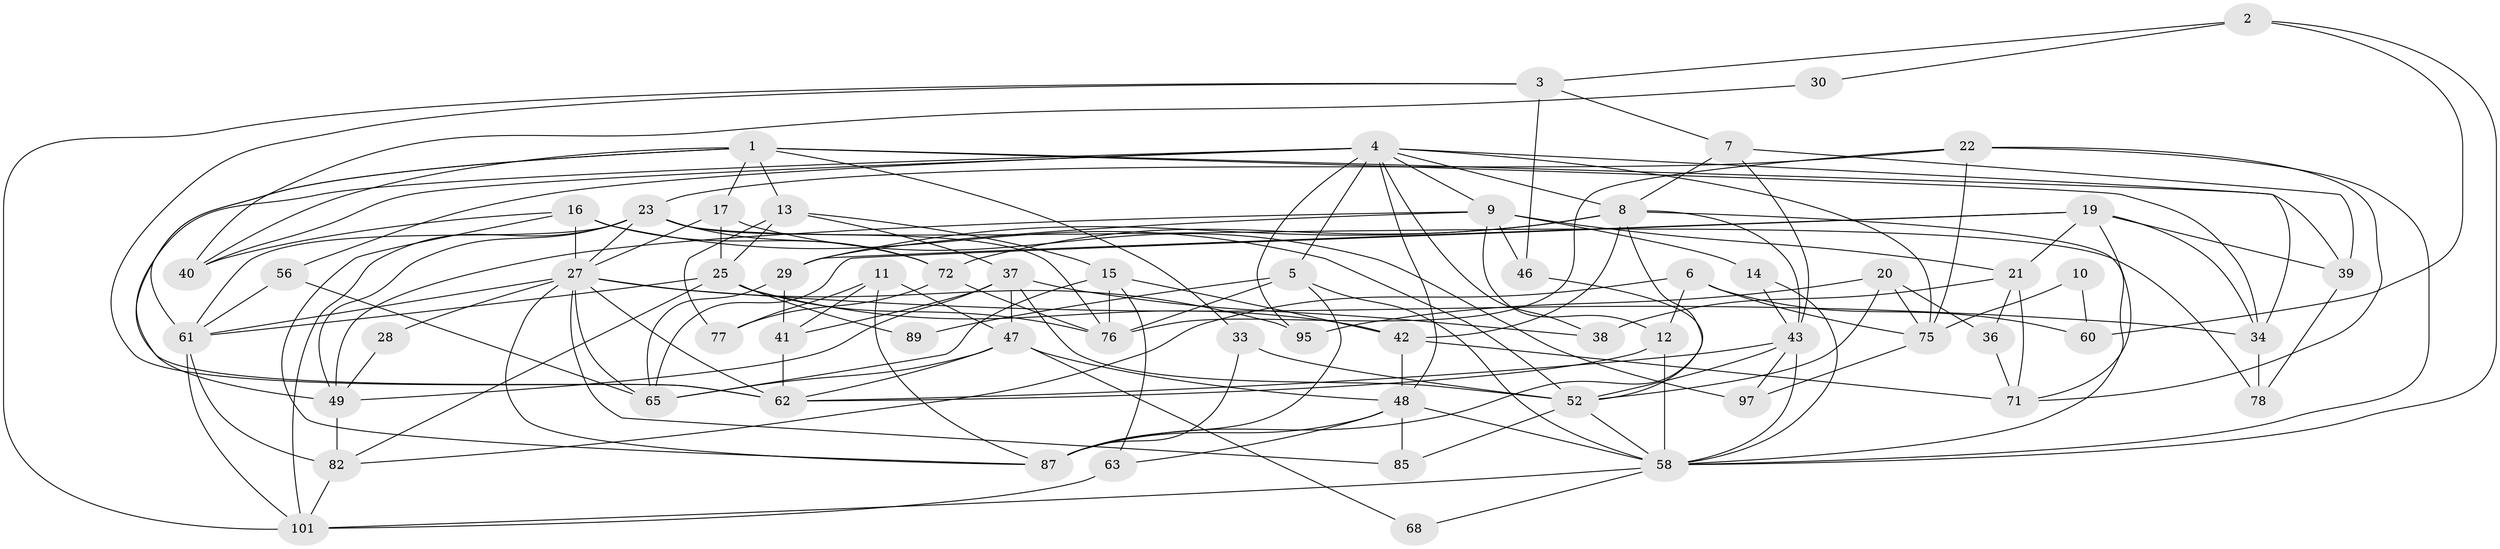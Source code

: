 // Generated by graph-tools (version 1.1) at 2025/52/02/27/25 19:52:03]
// undirected, 63 vertices, 158 edges
graph export_dot {
graph [start="1"]
  node [color=gray90,style=filled];
  1 [super="+35"];
  2;
  3 [super="+83"];
  4 [super="+96"];
  5 [super="+26"];
  6;
  7;
  8 [super="+18"];
  9 [super="+53"];
  10 [super="+79"];
  11 [super="+70"];
  12 [super="+54"];
  13 [super="+44"];
  14;
  15;
  16 [super="+31"];
  17;
  19 [super="+84"];
  20 [super="+90"];
  21 [super="+32"];
  22 [super="+24"];
  23 [super="+51"];
  25 [super="+92"];
  27 [super="+45"];
  28;
  29 [super="+64"];
  30;
  33 [super="+55"];
  34 [super="+57"];
  36;
  37 [super="+86"];
  38 [super="+81"];
  39;
  40;
  41;
  42 [super="+88"];
  43 [super="+50"];
  46;
  47 [super="+73"];
  48 [super="+69"];
  49 [super="+74"];
  52 [super="+94"];
  56;
  58 [super="+59"];
  60;
  61 [super="+66"];
  62 [super="+67"];
  63;
  65 [super="+93"];
  68;
  71 [super="+80"];
  72;
  75 [super="+99"];
  76 [super="+91"];
  77;
  78;
  82 [super="+100"];
  85;
  87 [super="+98"];
  89;
  95;
  97;
  101;
  1 -- 61;
  1 -- 17;
  1 -- 39;
  1 -- 33;
  1 -- 13;
  1 -- 62;
  1 -- 40;
  1 -- 34;
  2 -- 30;
  2 -- 60;
  2 -- 58;
  2 -- 3;
  3 -- 7;
  3 -- 101;
  3 -- 46;
  3 -- 62;
  4 -- 9;
  4 -- 34;
  4 -- 38;
  4 -- 40;
  4 -- 95;
  4 -- 48;
  4 -- 49;
  4 -- 56;
  4 -- 75;
  4 -- 5;
  4 -- 8;
  5 -- 58;
  5 -- 89;
  5 -- 76;
  5 -- 87;
  6 -- 60;
  6 -- 75;
  6 -- 82;
  6 -- 12;
  7 -- 39;
  7 -- 8;
  7 -- 43;
  8 -- 29 [weight=2];
  8 -- 42;
  8 -- 43;
  8 -- 58;
  8 -- 72;
  8 -- 87;
  9 -- 14;
  9 -- 21;
  9 -- 46;
  9 -- 49;
  9 -- 29;
  9 -- 12;
  10 -- 75 [weight=3];
  10 -- 60;
  11 -- 41;
  11 -- 47;
  11 -- 77;
  11 -- 87;
  12 -- 58;
  12 -- 62;
  13 -- 15;
  13 -- 37;
  13 -- 77;
  13 -- 25;
  14 -- 43;
  14 -- 58;
  15 -- 63;
  15 -- 65;
  15 -- 76;
  15 -- 42;
  16 -- 72;
  16 -- 87;
  16 -- 40;
  16 -- 27;
  16 -- 52;
  17 -- 25;
  17 -- 97;
  17 -- 27;
  19 -- 29;
  19 -- 65;
  19 -- 34;
  19 -- 71;
  19 -- 39;
  19 -- 21;
  20 -- 36;
  20 -- 95;
  20 -- 52;
  20 -- 75;
  21 -- 36;
  21 -- 38;
  21 -- 71;
  22 -- 23;
  22 -- 71;
  22 -- 58;
  22 -- 75;
  22 -- 76;
  23 -- 61;
  23 -- 78;
  23 -- 49;
  23 -- 27;
  23 -- 72;
  23 -- 76;
  23 -- 101;
  25 -- 61;
  25 -- 89;
  25 -- 82;
  25 -- 42;
  25 -- 76;
  27 -- 87;
  27 -- 28;
  27 -- 65;
  27 -- 85;
  27 -- 61;
  27 -- 62;
  27 -- 95;
  27 -- 34;
  28 -- 49;
  29 -- 65;
  29 -- 41;
  30 -- 40;
  33 -- 87;
  33 -- 52;
  34 -- 78;
  36 -- 71;
  37 -- 49;
  37 -- 41;
  37 -- 47;
  37 -- 38;
  37 -- 52;
  39 -- 78;
  41 -- 62;
  42 -- 71 [weight=2];
  42 -- 48;
  43 -- 97;
  43 -- 52;
  43 -- 58;
  43 -- 62;
  46 -- 52;
  47 -- 48;
  47 -- 68;
  47 -- 62;
  47 -- 65;
  48 -- 58;
  48 -- 85;
  48 -- 87;
  48 -- 63;
  49 -- 82;
  52 -- 85;
  52 -- 58;
  56 -- 61;
  56 -- 65;
  58 -- 101;
  58 -- 68;
  61 -- 101;
  61 -- 82;
  63 -- 101;
  72 -- 77;
  72 -- 76;
  75 -- 97;
  82 -- 101;
}

